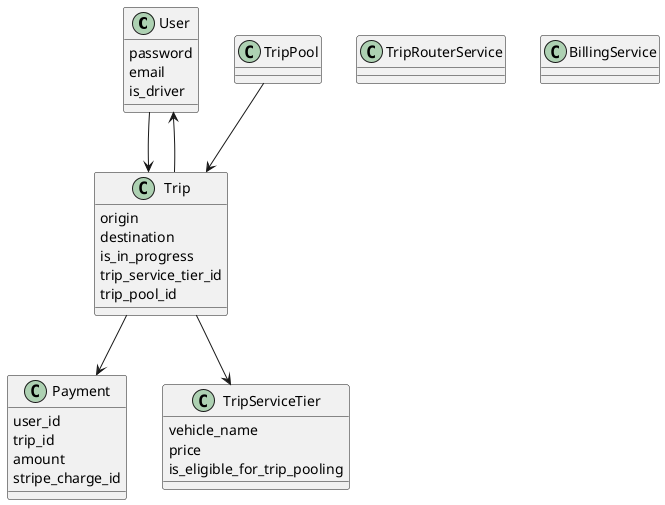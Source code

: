 @startuml
skinparam shadowing false

class User {
  password
  email
  is_driver
}

class Trip {
  origin
  destination
  is_in_progress
  trip_service_tier_id
  trip_pool_id
}

class TripPool {
}

class TripRouterService {
}

class BillingService {
}

class Payment {
  user_id
  trip_id
  amount
  stripe_charge_id
}

class TripServiceTier {
  vehicle_name
  price
  is_eligible_for_trip_pooling
}

User --> Trip
Trip --> User
Trip --> Payment
Trip --> TripServiceTier
TripPool --> Trip

@enduml
